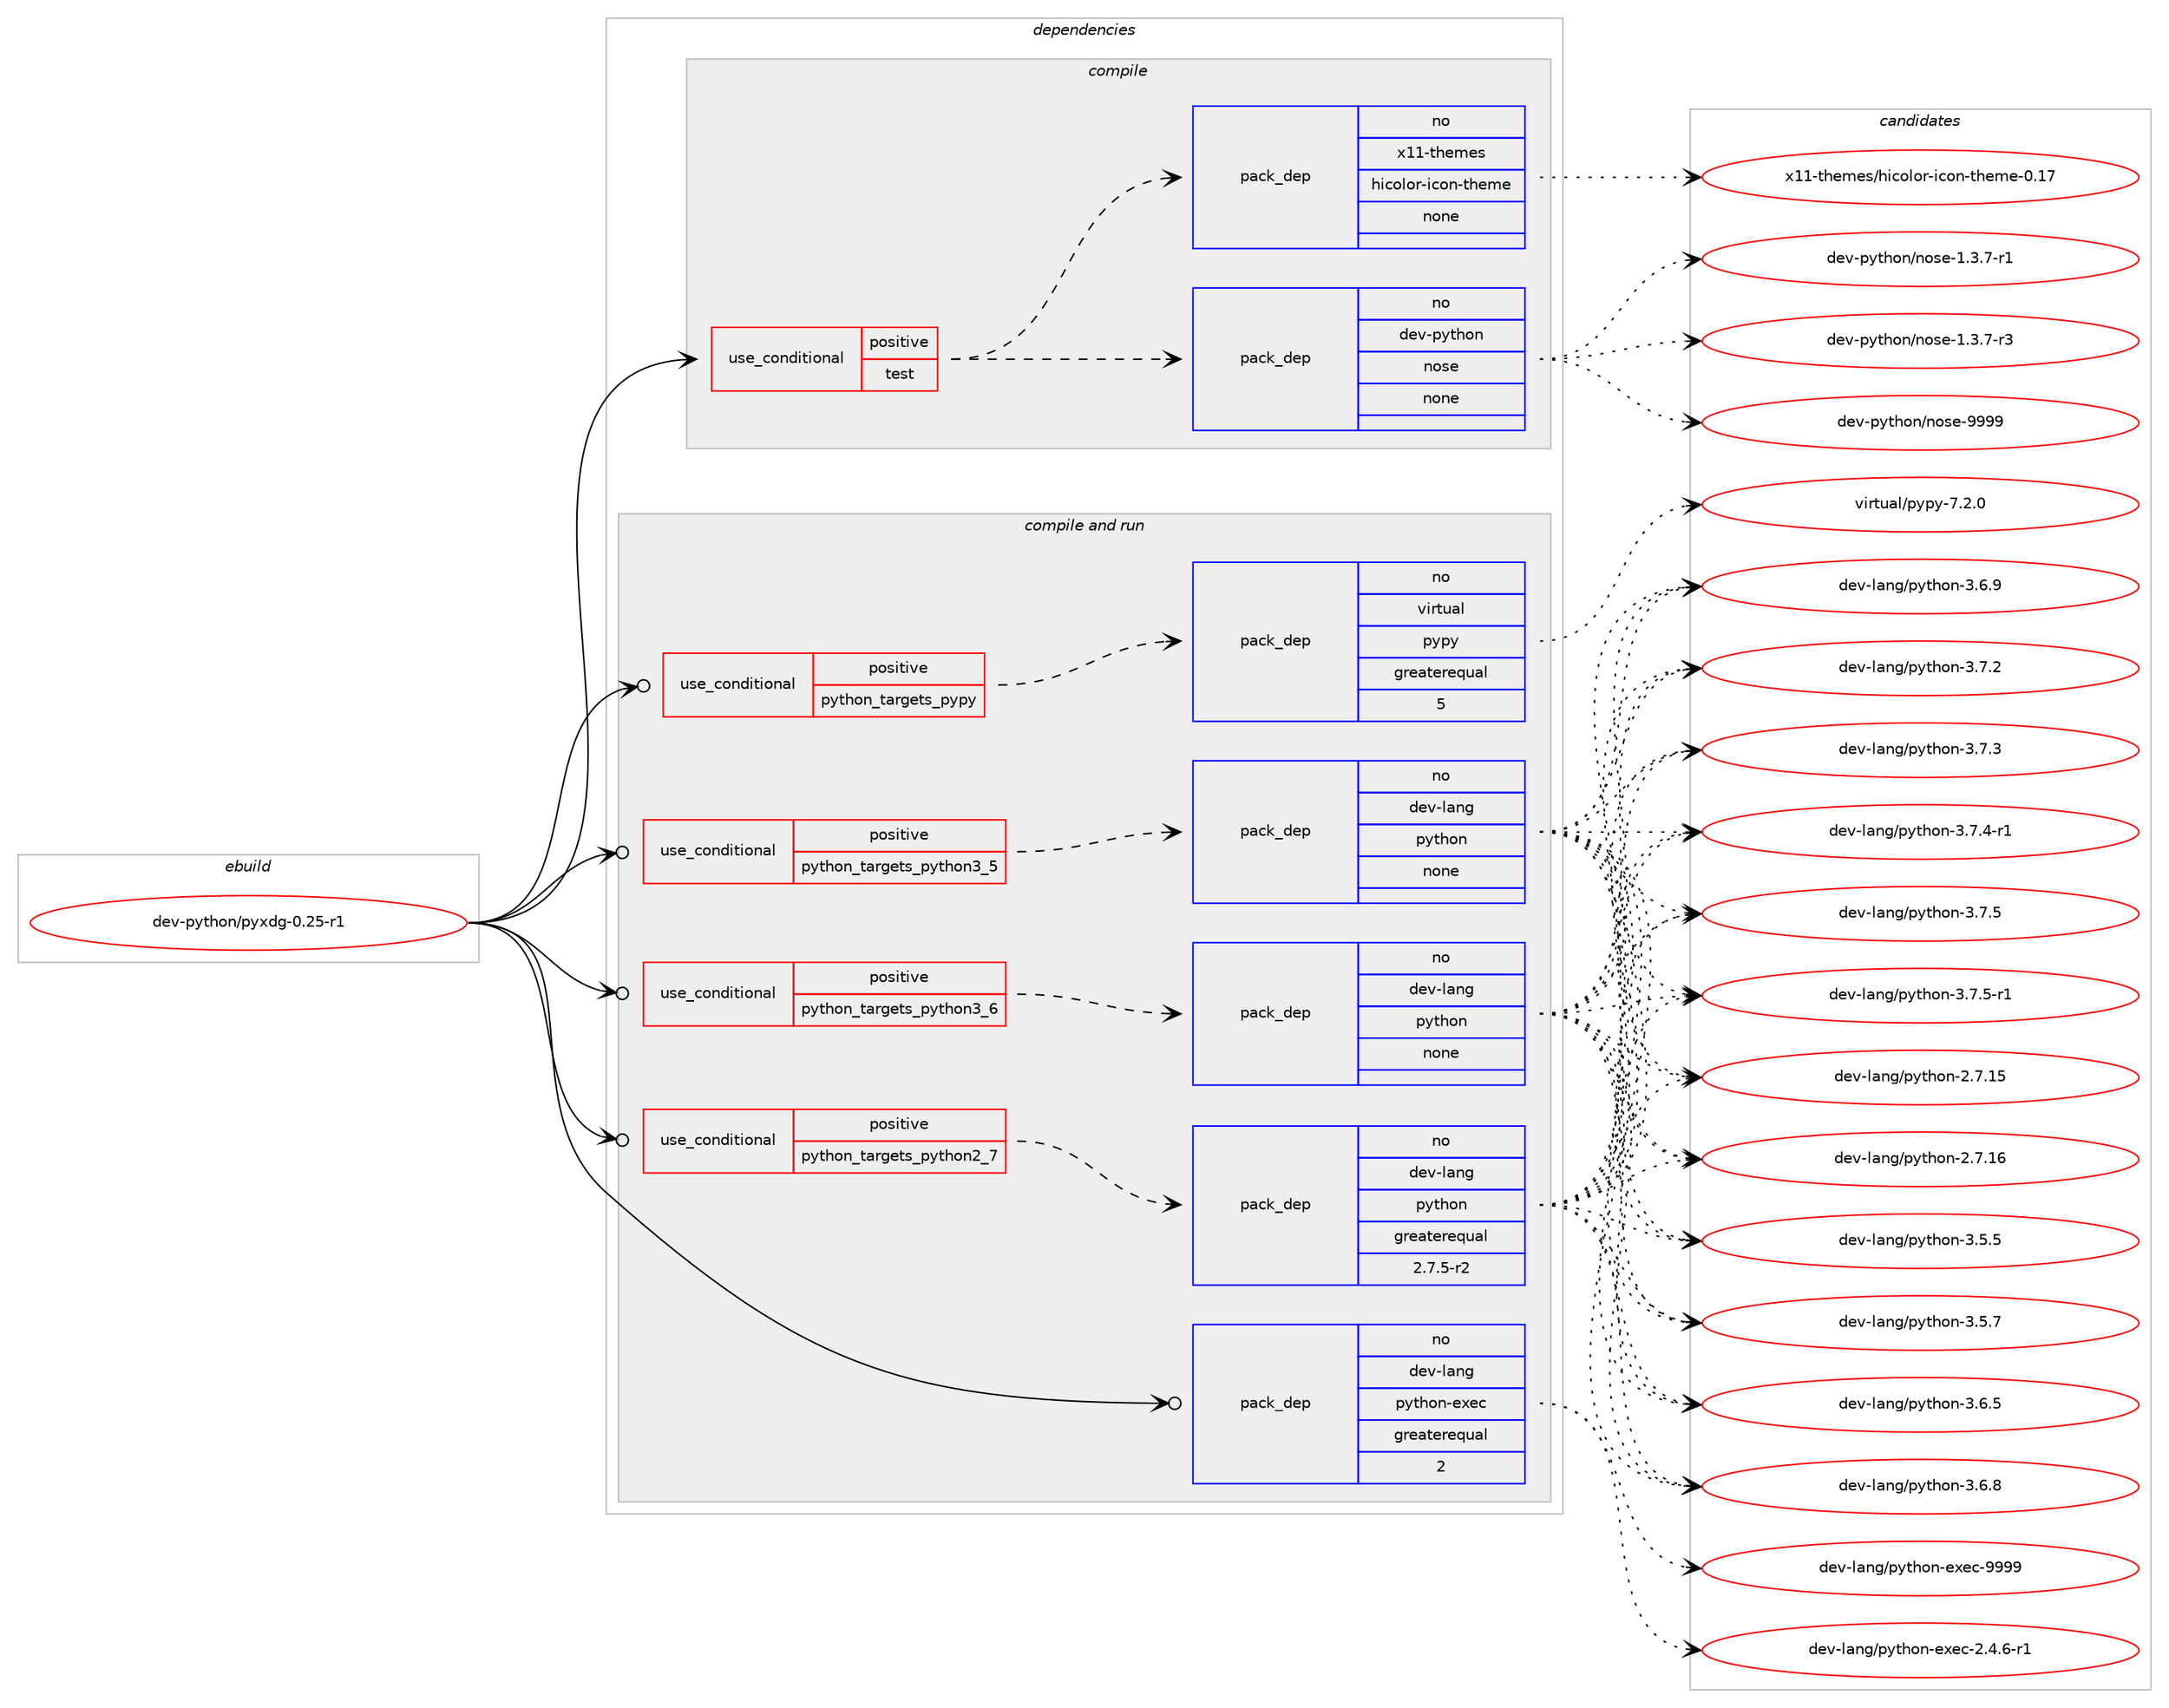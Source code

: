digraph prolog {

# *************
# Graph options
# *************

newrank=true;
concentrate=true;
compound=true;
graph [rankdir=LR,fontname=Helvetica,fontsize=10,ranksep=1.5];#, ranksep=2.5, nodesep=0.2];
edge  [arrowhead=vee];
node  [fontname=Helvetica,fontsize=10];

# **********
# The ebuild
# **********

subgraph cluster_leftcol {
color=gray;
rank=same;
label=<<i>ebuild</i>>;
id [label="dev-python/pyxdg-0.25-r1", color=red, width=4, href="../dev-python/pyxdg-0.25-r1.svg"];
}

# ****************
# The dependencies
# ****************

subgraph cluster_midcol {
color=gray;
label=<<i>dependencies</i>>;
subgraph cluster_compile {
fillcolor="#eeeeee";
style=filled;
label=<<i>compile</i>>;
subgraph cond148192 {
dependency633882 [label=<<TABLE BORDER="0" CELLBORDER="1" CELLSPACING="0" CELLPADDING="4"><TR><TD ROWSPAN="3" CELLPADDING="10">use_conditional</TD></TR><TR><TD>positive</TD></TR><TR><TD>test</TD></TR></TABLE>>, shape=none, color=red];
subgraph pack473812 {
dependency633883 [label=<<TABLE BORDER="0" CELLBORDER="1" CELLSPACING="0" CELLPADDING="4" WIDTH="220"><TR><TD ROWSPAN="6" CELLPADDING="30">pack_dep</TD></TR><TR><TD WIDTH="110">no</TD></TR><TR><TD>dev-python</TD></TR><TR><TD>nose</TD></TR><TR><TD>none</TD></TR><TR><TD></TD></TR></TABLE>>, shape=none, color=blue];
}
dependency633882:e -> dependency633883:w [weight=20,style="dashed",arrowhead="vee"];
subgraph pack473813 {
dependency633884 [label=<<TABLE BORDER="0" CELLBORDER="1" CELLSPACING="0" CELLPADDING="4" WIDTH="220"><TR><TD ROWSPAN="6" CELLPADDING="30">pack_dep</TD></TR><TR><TD WIDTH="110">no</TD></TR><TR><TD>x11-themes</TD></TR><TR><TD>hicolor-icon-theme</TD></TR><TR><TD>none</TD></TR><TR><TD></TD></TR></TABLE>>, shape=none, color=blue];
}
dependency633882:e -> dependency633884:w [weight=20,style="dashed",arrowhead="vee"];
}
id:e -> dependency633882:w [weight=20,style="solid",arrowhead="vee"];
}
subgraph cluster_compileandrun {
fillcolor="#eeeeee";
style=filled;
label=<<i>compile and run</i>>;
subgraph cond148193 {
dependency633885 [label=<<TABLE BORDER="0" CELLBORDER="1" CELLSPACING="0" CELLPADDING="4"><TR><TD ROWSPAN="3" CELLPADDING="10">use_conditional</TD></TR><TR><TD>positive</TD></TR><TR><TD>python_targets_pypy</TD></TR></TABLE>>, shape=none, color=red];
subgraph pack473814 {
dependency633886 [label=<<TABLE BORDER="0" CELLBORDER="1" CELLSPACING="0" CELLPADDING="4" WIDTH="220"><TR><TD ROWSPAN="6" CELLPADDING="30">pack_dep</TD></TR><TR><TD WIDTH="110">no</TD></TR><TR><TD>virtual</TD></TR><TR><TD>pypy</TD></TR><TR><TD>greaterequal</TD></TR><TR><TD>5</TD></TR></TABLE>>, shape=none, color=blue];
}
dependency633885:e -> dependency633886:w [weight=20,style="dashed",arrowhead="vee"];
}
id:e -> dependency633885:w [weight=20,style="solid",arrowhead="odotvee"];
subgraph cond148194 {
dependency633887 [label=<<TABLE BORDER="0" CELLBORDER="1" CELLSPACING="0" CELLPADDING="4"><TR><TD ROWSPAN="3" CELLPADDING="10">use_conditional</TD></TR><TR><TD>positive</TD></TR><TR><TD>python_targets_python2_7</TD></TR></TABLE>>, shape=none, color=red];
subgraph pack473815 {
dependency633888 [label=<<TABLE BORDER="0" CELLBORDER="1" CELLSPACING="0" CELLPADDING="4" WIDTH="220"><TR><TD ROWSPAN="6" CELLPADDING="30">pack_dep</TD></TR><TR><TD WIDTH="110">no</TD></TR><TR><TD>dev-lang</TD></TR><TR><TD>python</TD></TR><TR><TD>greaterequal</TD></TR><TR><TD>2.7.5-r2</TD></TR></TABLE>>, shape=none, color=blue];
}
dependency633887:e -> dependency633888:w [weight=20,style="dashed",arrowhead="vee"];
}
id:e -> dependency633887:w [weight=20,style="solid",arrowhead="odotvee"];
subgraph cond148195 {
dependency633889 [label=<<TABLE BORDER="0" CELLBORDER="1" CELLSPACING="0" CELLPADDING="4"><TR><TD ROWSPAN="3" CELLPADDING="10">use_conditional</TD></TR><TR><TD>positive</TD></TR><TR><TD>python_targets_python3_5</TD></TR></TABLE>>, shape=none, color=red];
subgraph pack473816 {
dependency633890 [label=<<TABLE BORDER="0" CELLBORDER="1" CELLSPACING="0" CELLPADDING="4" WIDTH="220"><TR><TD ROWSPAN="6" CELLPADDING="30">pack_dep</TD></TR><TR><TD WIDTH="110">no</TD></TR><TR><TD>dev-lang</TD></TR><TR><TD>python</TD></TR><TR><TD>none</TD></TR><TR><TD></TD></TR></TABLE>>, shape=none, color=blue];
}
dependency633889:e -> dependency633890:w [weight=20,style="dashed",arrowhead="vee"];
}
id:e -> dependency633889:w [weight=20,style="solid",arrowhead="odotvee"];
subgraph cond148196 {
dependency633891 [label=<<TABLE BORDER="0" CELLBORDER="1" CELLSPACING="0" CELLPADDING="4"><TR><TD ROWSPAN="3" CELLPADDING="10">use_conditional</TD></TR><TR><TD>positive</TD></TR><TR><TD>python_targets_python3_6</TD></TR></TABLE>>, shape=none, color=red];
subgraph pack473817 {
dependency633892 [label=<<TABLE BORDER="0" CELLBORDER="1" CELLSPACING="0" CELLPADDING="4" WIDTH="220"><TR><TD ROWSPAN="6" CELLPADDING="30">pack_dep</TD></TR><TR><TD WIDTH="110">no</TD></TR><TR><TD>dev-lang</TD></TR><TR><TD>python</TD></TR><TR><TD>none</TD></TR><TR><TD></TD></TR></TABLE>>, shape=none, color=blue];
}
dependency633891:e -> dependency633892:w [weight=20,style="dashed",arrowhead="vee"];
}
id:e -> dependency633891:w [weight=20,style="solid",arrowhead="odotvee"];
subgraph pack473818 {
dependency633893 [label=<<TABLE BORDER="0" CELLBORDER="1" CELLSPACING="0" CELLPADDING="4" WIDTH="220"><TR><TD ROWSPAN="6" CELLPADDING="30">pack_dep</TD></TR><TR><TD WIDTH="110">no</TD></TR><TR><TD>dev-lang</TD></TR><TR><TD>python-exec</TD></TR><TR><TD>greaterequal</TD></TR><TR><TD>2</TD></TR></TABLE>>, shape=none, color=blue];
}
id:e -> dependency633893:w [weight=20,style="solid",arrowhead="odotvee"];
}
subgraph cluster_run {
fillcolor="#eeeeee";
style=filled;
label=<<i>run</i>>;
}
}

# **************
# The candidates
# **************

subgraph cluster_choices {
rank=same;
color=gray;
label=<<i>candidates</i>>;

subgraph choice473812 {
color=black;
nodesep=1;
choice10010111845112121116104111110471101111151014549465146554511449 [label="dev-python/nose-1.3.7-r1", color=red, width=4,href="../dev-python/nose-1.3.7-r1.svg"];
choice10010111845112121116104111110471101111151014549465146554511451 [label="dev-python/nose-1.3.7-r3", color=red, width=4,href="../dev-python/nose-1.3.7-r3.svg"];
choice10010111845112121116104111110471101111151014557575757 [label="dev-python/nose-9999", color=red, width=4,href="../dev-python/nose-9999.svg"];
dependency633883:e -> choice10010111845112121116104111110471101111151014549465146554511449:w [style=dotted,weight="100"];
dependency633883:e -> choice10010111845112121116104111110471101111151014549465146554511451:w [style=dotted,weight="100"];
dependency633883:e -> choice10010111845112121116104111110471101111151014557575757:w [style=dotted,weight="100"];
}
subgraph choice473813 {
color=black;
nodesep=1;
choice12049494511610410110910111547104105991111081111144510599111110451161041011091014548464955 [label="x11-themes/hicolor-icon-theme-0.17", color=red, width=4,href="../x11-themes/hicolor-icon-theme-0.17.svg"];
dependency633884:e -> choice12049494511610410110910111547104105991111081111144510599111110451161041011091014548464955:w [style=dotted,weight="100"];
}
subgraph choice473814 {
color=black;
nodesep=1;
choice1181051141161179710847112121112121455546504648 [label="virtual/pypy-7.2.0", color=red, width=4,href="../virtual/pypy-7.2.0.svg"];
dependency633886:e -> choice1181051141161179710847112121112121455546504648:w [style=dotted,weight="100"];
}
subgraph choice473815 {
color=black;
nodesep=1;
choice10010111845108971101034711212111610411111045504655464953 [label="dev-lang/python-2.7.15", color=red, width=4,href="../dev-lang/python-2.7.15.svg"];
choice10010111845108971101034711212111610411111045504655464954 [label="dev-lang/python-2.7.16", color=red, width=4,href="../dev-lang/python-2.7.16.svg"];
choice100101118451089711010347112121116104111110455146534653 [label="dev-lang/python-3.5.5", color=red, width=4,href="../dev-lang/python-3.5.5.svg"];
choice100101118451089711010347112121116104111110455146534655 [label="dev-lang/python-3.5.7", color=red, width=4,href="../dev-lang/python-3.5.7.svg"];
choice100101118451089711010347112121116104111110455146544653 [label="dev-lang/python-3.6.5", color=red, width=4,href="../dev-lang/python-3.6.5.svg"];
choice100101118451089711010347112121116104111110455146544656 [label="dev-lang/python-3.6.8", color=red, width=4,href="../dev-lang/python-3.6.8.svg"];
choice100101118451089711010347112121116104111110455146544657 [label="dev-lang/python-3.6.9", color=red, width=4,href="../dev-lang/python-3.6.9.svg"];
choice100101118451089711010347112121116104111110455146554650 [label="dev-lang/python-3.7.2", color=red, width=4,href="../dev-lang/python-3.7.2.svg"];
choice100101118451089711010347112121116104111110455146554651 [label="dev-lang/python-3.7.3", color=red, width=4,href="../dev-lang/python-3.7.3.svg"];
choice1001011184510897110103471121211161041111104551465546524511449 [label="dev-lang/python-3.7.4-r1", color=red, width=4,href="../dev-lang/python-3.7.4-r1.svg"];
choice100101118451089711010347112121116104111110455146554653 [label="dev-lang/python-3.7.5", color=red, width=4,href="../dev-lang/python-3.7.5.svg"];
choice1001011184510897110103471121211161041111104551465546534511449 [label="dev-lang/python-3.7.5-r1", color=red, width=4,href="../dev-lang/python-3.7.5-r1.svg"];
dependency633888:e -> choice10010111845108971101034711212111610411111045504655464953:w [style=dotted,weight="100"];
dependency633888:e -> choice10010111845108971101034711212111610411111045504655464954:w [style=dotted,weight="100"];
dependency633888:e -> choice100101118451089711010347112121116104111110455146534653:w [style=dotted,weight="100"];
dependency633888:e -> choice100101118451089711010347112121116104111110455146534655:w [style=dotted,weight="100"];
dependency633888:e -> choice100101118451089711010347112121116104111110455146544653:w [style=dotted,weight="100"];
dependency633888:e -> choice100101118451089711010347112121116104111110455146544656:w [style=dotted,weight="100"];
dependency633888:e -> choice100101118451089711010347112121116104111110455146544657:w [style=dotted,weight="100"];
dependency633888:e -> choice100101118451089711010347112121116104111110455146554650:w [style=dotted,weight="100"];
dependency633888:e -> choice100101118451089711010347112121116104111110455146554651:w [style=dotted,weight="100"];
dependency633888:e -> choice1001011184510897110103471121211161041111104551465546524511449:w [style=dotted,weight="100"];
dependency633888:e -> choice100101118451089711010347112121116104111110455146554653:w [style=dotted,weight="100"];
dependency633888:e -> choice1001011184510897110103471121211161041111104551465546534511449:w [style=dotted,weight="100"];
}
subgraph choice473816 {
color=black;
nodesep=1;
choice10010111845108971101034711212111610411111045504655464953 [label="dev-lang/python-2.7.15", color=red, width=4,href="../dev-lang/python-2.7.15.svg"];
choice10010111845108971101034711212111610411111045504655464954 [label="dev-lang/python-2.7.16", color=red, width=4,href="../dev-lang/python-2.7.16.svg"];
choice100101118451089711010347112121116104111110455146534653 [label="dev-lang/python-3.5.5", color=red, width=4,href="../dev-lang/python-3.5.5.svg"];
choice100101118451089711010347112121116104111110455146534655 [label="dev-lang/python-3.5.7", color=red, width=4,href="../dev-lang/python-3.5.7.svg"];
choice100101118451089711010347112121116104111110455146544653 [label="dev-lang/python-3.6.5", color=red, width=4,href="../dev-lang/python-3.6.5.svg"];
choice100101118451089711010347112121116104111110455146544656 [label="dev-lang/python-3.6.8", color=red, width=4,href="../dev-lang/python-3.6.8.svg"];
choice100101118451089711010347112121116104111110455146544657 [label="dev-lang/python-3.6.9", color=red, width=4,href="../dev-lang/python-3.6.9.svg"];
choice100101118451089711010347112121116104111110455146554650 [label="dev-lang/python-3.7.2", color=red, width=4,href="../dev-lang/python-3.7.2.svg"];
choice100101118451089711010347112121116104111110455146554651 [label="dev-lang/python-3.7.3", color=red, width=4,href="../dev-lang/python-3.7.3.svg"];
choice1001011184510897110103471121211161041111104551465546524511449 [label="dev-lang/python-3.7.4-r1", color=red, width=4,href="../dev-lang/python-3.7.4-r1.svg"];
choice100101118451089711010347112121116104111110455146554653 [label="dev-lang/python-3.7.5", color=red, width=4,href="../dev-lang/python-3.7.5.svg"];
choice1001011184510897110103471121211161041111104551465546534511449 [label="dev-lang/python-3.7.5-r1", color=red, width=4,href="../dev-lang/python-3.7.5-r1.svg"];
dependency633890:e -> choice10010111845108971101034711212111610411111045504655464953:w [style=dotted,weight="100"];
dependency633890:e -> choice10010111845108971101034711212111610411111045504655464954:w [style=dotted,weight="100"];
dependency633890:e -> choice100101118451089711010347112121116104111110455146534653:w [style=dotted,weight="100"];
dependency633890:e -> choice100101118451089711010347112121116104111110455146534655:w [style=dotted,weight="100"];
dependency633890:e -> choice100101118451089711010347112121116104111110455146544653:w [style=dotted,weight="100"];
dependency633890:e -> choice100101118451089711010347112121116104111110455146544656:w [style=dotted,weight="100"];
dependency633890:e -> choice100101118451089711010347112121116104111110455146544657:w [style=dotted,weight="100"];
dependency633890:e -> choice100101118451089711010347112121116104111110455146554650:w [style=dotted,weight="100"];
dependency633890:e -> choice100101118451089711010347112121116104111110455146554651:w [style=dotted,weight="100"];
dependency633890:e -> choice1001011184510897110103471121211161041111104551465546524511449:w [style=dotted,weight="100"];
dependency633890:e -> choice100101118451089711010347112121116104111110455146554653:w [style=dotted,weight="100"];
dependency633890:e -> choice1001011184510897110103471121211161041111104551465546534511449:w [style=dotted,weight="100"];
}
subgraph choice473817 {
color=black;
nodesep=1;
choice10010111845108971101034711212111610411111045504655464953 [label="dev-lang/python-2.7.15", color=red, width=4,href="../dev-lang/python-2.7.15.svg"];
choice10010111845108971101034711212111610411111045504655464954 [label="dev-lang/python-2.7.16", color=red, width=4,href="../dev-lang/python-2.7.16.svg"];
choice100101118451089711010347112121116104111110455146534653 [label="dev-lang/python-3.5.5", color=red, width=4,href="../dev-lang/python-3.5.5.svg"];
choice100101118451089711010347112121116104111110455146534655 [label="dev-lang/python-3.5.7", color=red, width=4,href="../dev-lang/python-3.5.7.svg"];
choice100101118451089711010347112121116104111110455146544653 [label="dev-lang/python-3.6.5", color=red, width=4,href="../dev-lang/python-3.6.5.svg"];
choice100101118451089711010347112121116104111110455146544656 [label="dev-lang/python-3.6.8", color=red, width=4,href="../dev-lang/python-3.6.8.svg"];
choice100101118451089711010347112121116104111110455146544657 [label="dev-lang/python-3.6.9", color=red, width=4,href="../dev-lang/python-3.6.9.svg"];
choice100101118451089711010347112121116104111110455146554650 [label="dev-lang/python-3.7.2", color=red, width=4,href="../dev-lang/python-3.7.2.svg"];
choice100101118451089711010347112121116104111110455146554651 [label="dev-lang/python-3.7.3", color=red, width=4,href="../dev-lang/python-3.7.3.svg"];
choice1001011184510897110103471121211161041111104551465546524511449 [label="dev-lang/python-3.7.4-r1", color=red, width=4,href="../dev-lang/python-3.7.4-r1.svg"];
choice100101118451089711010347112121116104111110455146554653 [label="dev-lang/python-3.7.5", color=red, width=4,href="../dev-lang/python-3.7.5.svg"];
choice1001011184510897110103471121211161041111104551465546534511449 [label="dev-lang/python-3.7.5-r1", color=red, width=4,href="../dev-lang/python-3.7.5-r1.svg"];
dependency633892:e -> choice10010111845108971101034711212111610411111045504655464953:w [style=dotted,weight="100"];
dependency633892:e -> choice10010111845108971101034711212111610411111045504655464954:w [style=dotted,weight="100"];
dependency633892:e -> choice100101118451089711010347112121116104111110455146534653:w [style=dotted,weight="100"];
dependency633892:e -> choice100101118451089711010347112121116104111110455146534655:w [style=dotted,weight="100"];
dependency633892:e -> choice100101118451089711010347112121116104111110455146544653:w [style=dotted,weight="100"];
dependency633892:e -> choice100101118451089711010347112121116104111110455146544656:w [style=dotted,weight="100"];
dependency633892:e -> choice100101118451089711010347112121116104111110455146544657:w [style=dotted,weight="100"];
dependency633892:e -> choice100101118451089711010347112121116104111110455146554650:w [style=dotted,weight="100"];
dependency633892:e -> choice100101118451089711010347112121116104111110455146554651:w [style=dotted,weight="100"];
dependency633892:e -> choice1001011184510897110103471121211161041111104551465546524511449:w [style=dotted,weight="100"];
dependency633892:e -> choice100101118451089711010347112121116104111110455146554653:w [style=dotted,weight="100"];
dependency633892:e -> choice1001011184510897110103471121211161041111104551465546534511449:w [style=dotted,weight="100"];
}
subgraph choice473818 {
color=black;
nodesep=1;
choice10010111845108971101034711212111610411111045101120101994550465246544511449 [label="dev-lang/python-exec-2.4.6-r1", color=red, width=4,href="../dev-lang/python-exec-2.4.6-r1.svg"];
choice10010111845108971101034711212111610411111045101120101994557575757 [label="dev-lang/python-exec-9999", color=red, width=4,href="../dev-lang/python-exec-9999.svg"];
dependency633893:e -> choice10010111845108971101034711212111610411111045101120101994550465246544511449:w [style=dotted,weight="100"];
dependency633893:e -> choice10010111845108971101034711212111610411111045101120101994557575757:w [style=dotted,weight="100"];
}
}

}
